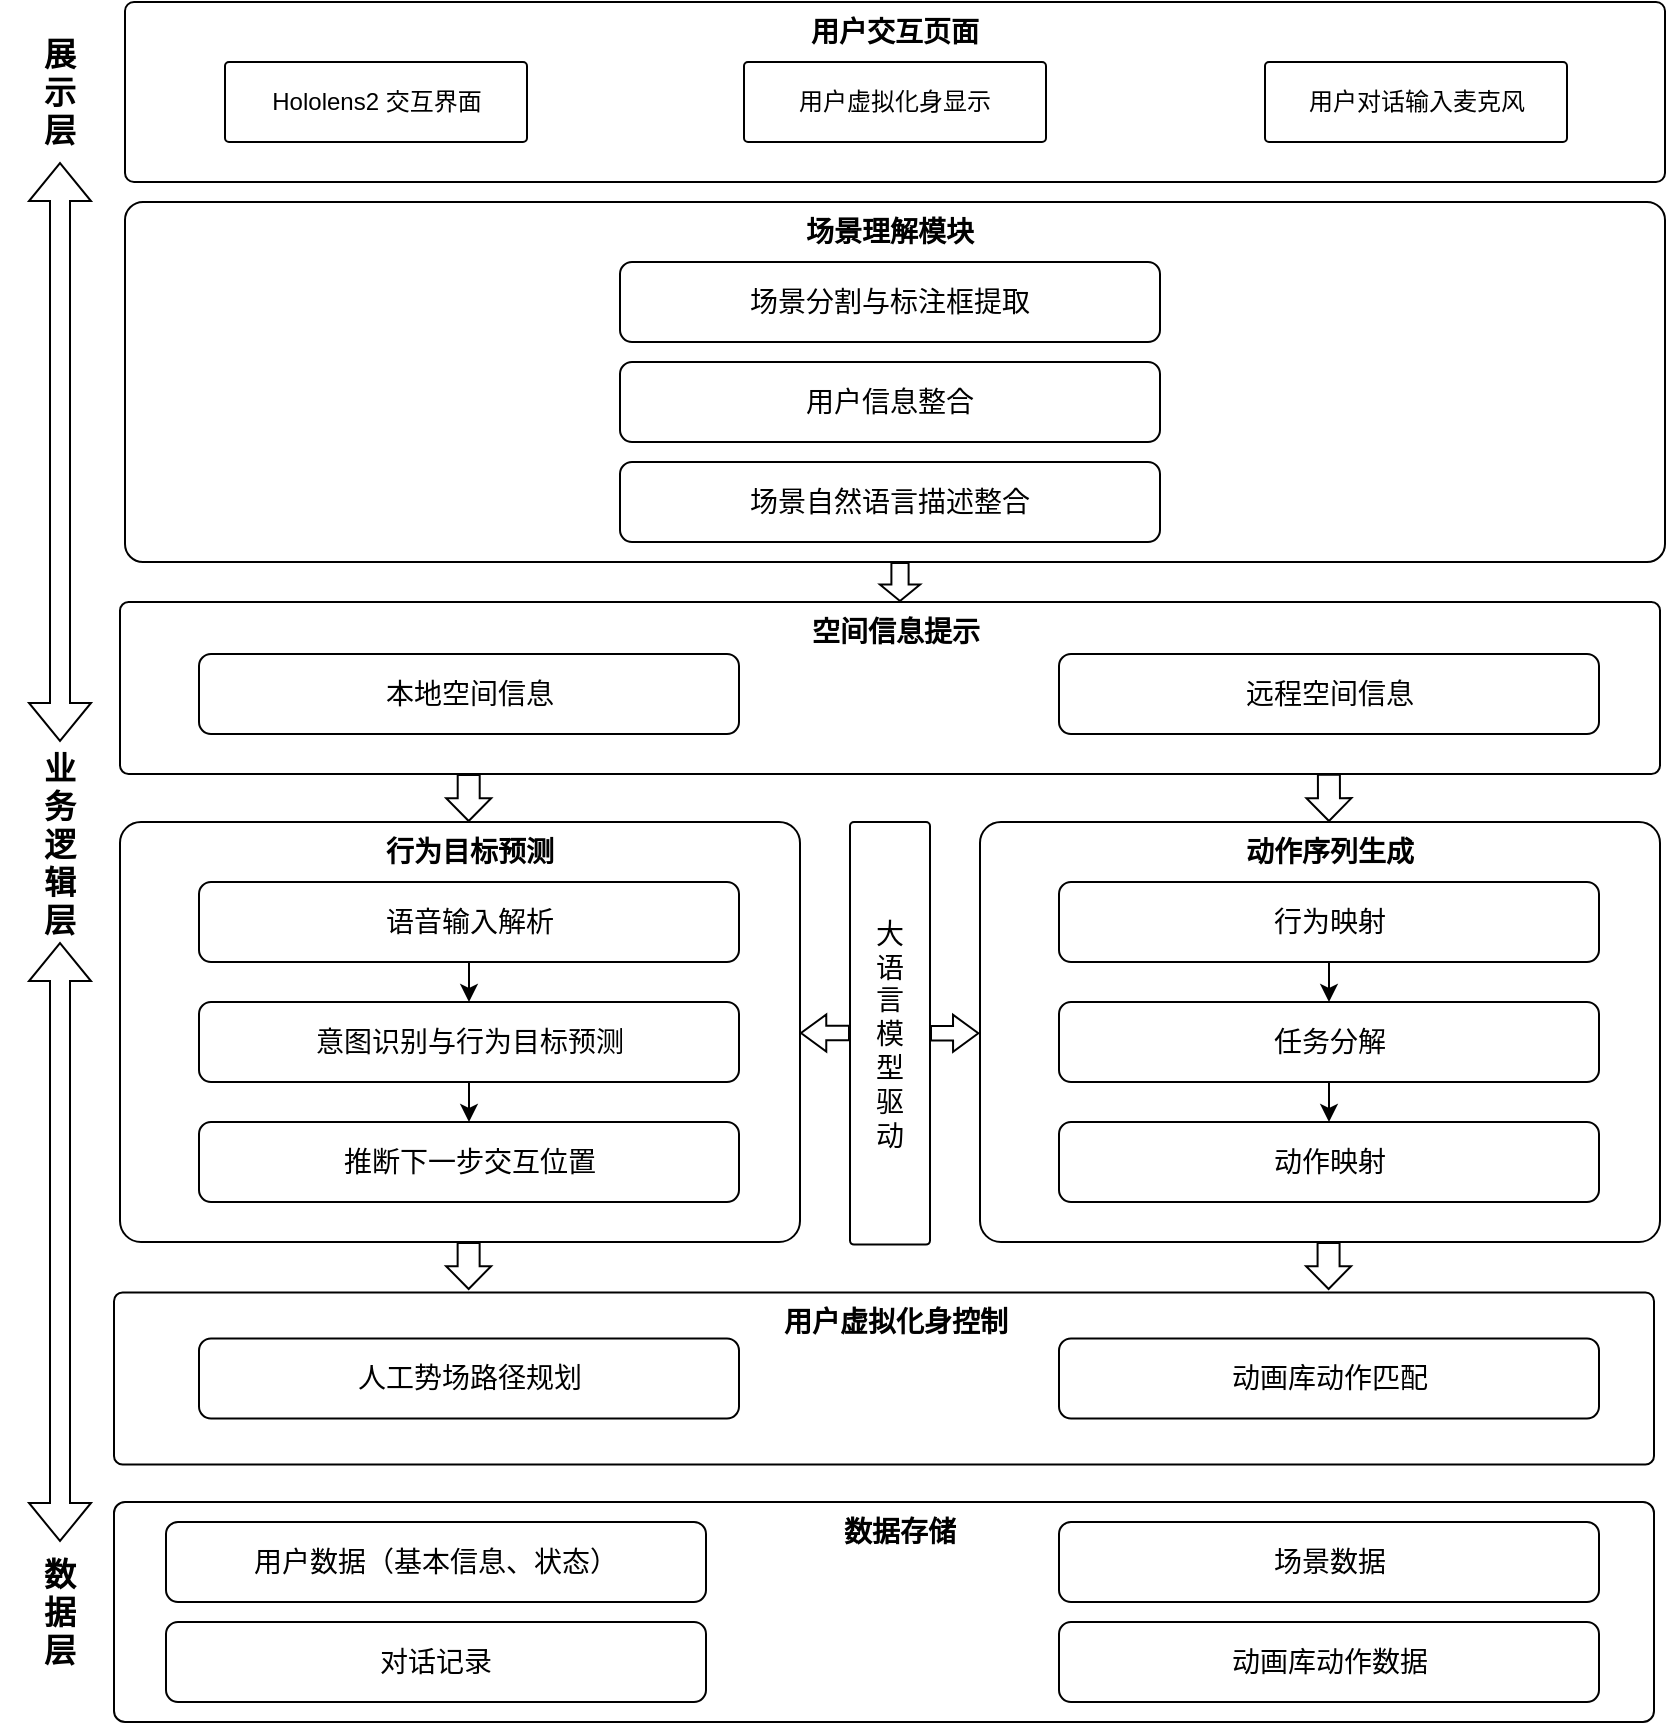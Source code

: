 <mxfile version="26.2.12">
  <diagram name="第 1 页" id="dgRIYfOYXSiigeoHj6j_">
    <mxGraphModel dx="2622" dy="2343" grid="1" gridSize="10" guides="1" tooltips="1" connect="1" arrows="1" fold="1" page="1" pageScale="1" pageWidth="827" pageHeight="1169" math="0" shadow="0">
      <root>
        <mxCell id="0" />
        <mxCell id="1" parent="0" />
        <mxCell id="qxzFnnzq1e7h_CvmnNy5-69" value="" style="rounded=1;whiteSpace=wrap;html=1;arcSize=5;" vertex="1" parent="1">
          <mxGeometry x="1020" y="600" width="340" height="210" as="geometry" />
        </mxCell>
        <mxCell id="qxzFnnzq1e7h_CvmnNy5-62" value="" style="rounded=1;whiteSpace=wrap;html=1;arcSize=5;" vertex="1" parent="1">
          <mxGeometry x="1020" y="490" width="770" height="86" as="geometry" />
        </mxCell>
        <mxCell id="qxzFnnzq1e7h_CvmnNy5-7" value="&lt;span style=&quot;font-size: 14px;&quot;&gt;大&lt;/span&gt;&lt;div&gt;&lt;span style=&quot;font-size: 14px;&quot;&gt;语&lt;/span&gt;&lt;/div&gt;&lt;div&gt;&lt;span style=&quot;font-size: 14px;&quot;&gt;言&lt;/span&gt;&lt;/div&gt;&lt;div&gt;&lt;span style=&quot;font-size: 14px;&quot;&gt;模&lt;/span&gt;&lt;/div&gt;&lt;div&gt;&lt;span style=&quot;font-size: 14px;&quot;&gt;型&lt;/span&gt;&lt;/div&gt;&lt;div&gt;&lt;span style=&quot;font-size: 14px;&quot;&gt;驱&lt;/span&gt;&lt;/div&gt;&lt;div&gt;&lt;span style=&quot;font-size: 14px;&quot;&gt;动&lt;/span&gt;&lt;/div&gt;" style="rounded=1;arcSize=5;whiteSpace=wrap;html=1;horizontal=1;" vertex="1" parent="1">
          <mxGeometry x="1385" y="600.0" width="40" height="211.31" as="geometry" />
        </mxCell>
        <mxCell id="qxzFnnzq1e7h_CvmnNy5-29" value="" style="rounded=1;arcSize=5;whiteSpace=wrap;html=1;fillColor=none;" vertex="1" parent="1">
          <mxGeometry x="1022.5" y="190" width="770" height="90" as="geometry" />
        </mxCell>
        <mxCell id="qxzFnnzq1e7h_CvmnNy5-30" value="&lt;b&gt;&lt;font style=&quot;font-size: 14px;&quot;&gt;用户交互页面&lt;/font&gt;&lt;/b&gt;" style="text;html=1;align=center;verticalAlign=middle;whiteSpace=wrap;rounded=0;" vertex="1" parent="1">
          <mxGeometry x="1350" y="190" width="115" height="30" as="geometry" />
        </mxCell>
        <mxCell id="qxzFnnzq1e7h_CvmnNy5-31" value="&lt;font face=&quot;Helvetica&quot;&gt;Hololens2 交互界面&lt;/font&gt;" style="rounded=1;arcSize=5;whiteSpace=wrap;html=1;fillColor=none;" vertex="1" parent="1">
          <mxGeometry x="1072.5" y="220" width="151" height="40" as="geometry" />
        </mxCell>
        <mxCell id="qxzFnnzq1e7h_CvmnNy5-32" value="用户虚拟化身显示" style="rounded=1;arcSize=5;whiteSpace=wrap;html=1;fillColor=none;" vertex="1" parent="1">
          <mxGeometry x="1332" y="220" width="151" height="40" as="geometry" />
        </mxCell>
        <mxCell id="qxzFnnzq1e7h_CvmnNy5-33" value="用户对话输入麦克风" style="rounded=1;arcSize=5;whiteSpace=wrap;html=1;fillColor=none;" vertex="1" parent="1">
          <mxGeometry x="1592.5" y="220" width="151" height="40" as="geometry" />
        </mxCell>
        <mxCell id="qxzFnnzq1e7h_CvmnNy5-53" value="" style="rounded=1;whiteSpace=wrap;html=1;arcSize=5;" vertex="1" parent="1">
          <mxGeometry x="1022.5" y="290" width="770" height="180" as="geometry" />
        </mxCell>
        <mxCell id="qxzFnnzq1e7h_CvmnNy5-54" value="&lt;font style=&quot;font-size: 14px;&quot;&gt;场景分割与标注框提取&lt;/font&gt;" style="rounded=1;whiteSpace=wrap;html=1;" vertex="1" parent="1">
          <mxGeometry x="1270" y="320" width="270" height="40" as="geometry" />
        </mxCell>
        <mxCell id="qxzFnnzq1e7h_CvmnNy5-55" value="&lt;font style=&quot;font-size: 14px;&quot;&gt;&lt;b&gt;场景理解模块&lt;/b&gt;&lt;/font&gt;" style="text;html=1;align=center;verticalAlign=middle;whiteSpace=wrap;rounded=0;" vertex="1" parent="1">
          <mxGeometry x="1345" y="290" width="120" height="30" as="geometry" />
        </mxCell>
        <mxCell id="qxzFnnzq1e7h_CvmnNy5-56" value="&lt;font style=&quot;font-size: 14px;&quot;&gt;用户信息整合&lt;/font&gt;" style="rounded=1;whiteSpace=wrap;html=1;" vertex="1" parent="1">
          <mxGeometry x="1270" y="370" width="270" height="40" as="geometry" />
        </mxCell>
        <mxCell id="qxzFnnzq1e7h_CvmnNy5-57" value="&lt;span style=&quot;font-size: 14px;&quot;&gt;场景自然语言描述整合&lt;/span&gt;" style="rounded=1;whiteSpace=wrap;html=1;" vertex="1" parent="1">
          <mxGeometry x="1270" y="420" width="270" height="40" as="geometry" />
        </mxCell>
        <mxCell id="qxzFnnzq1e7h_CvmnNy5-58" value="" style="shape=flexArrow;endArrow=classic;html=1;rounded=0;entryX=0.5;entryY=0;entryDx=0;entryDy=0;width=11;endSize=3.475;endWidth=10.5;exitX=0.785;exitY=0.998;exitDx=0;exitDy=0;exitPerimeter=0;" edge="1" parent="1" source="qxzFnnzq1e7h_CvmnNy5-62" target="qxzFnnzq1e7h_CvmnNy5-77">
          <mxGeometry width="50" height="50" relative="1" as="geometry">
            <mxPoint x="1624" y="576" as="sourcePoint" />
            <mxPoint x="1624.25" y="636" as="targetPoint" />
          </mxGeometry>
        </mxCell>
        <mxCell id="qxzFnnzq1e7h_CvmnNy5-60" value="&lt;font style=&quot;font-size: 14px;&quot;&gt;本地空间信息&lt;/font&gt;" style="rounded=1;whiteSpace=wrap;html=1;" vertex="1" parent="1">
          <mxGeometry x="1059.5" y="516" width="270" height="40" as="geometry" />
        </mxCell>
        <mxCell id="qxzFnnzq1e7h_CvmnNy5-61" value="&lt;font style=&quot;font-size: 14px;&quot;&gt;远程空间信息&lt;/font&gt;" style="rounded=1;whiteSpace=wrap;html=1;" vertex="1" parent="1">
          <mxGeometry x="1489.5" y="516" width="270" height="40" as="geometry" />
        </mxCell>
        <mxCell id="qxzFnnzq1e7h_CvmnNy5-63" value="&lt;span style=&quot;font-size: 14px;&quot;&gt;&lt;b&gt;空间信息提示&lt;/b&gt;&lt;/span&gt;" style="text;html=1;align=center;verticalAlign=middle;whiteSpace=wrap;rounded=0;" vertex="1" parent="1">
          <mxGeometry x="1347.5" y="490" width="120" height="30" as="geometry" />
        </mxCell>
        <mxCell id="qxzFnnzq1e7h_CvmnNy5-64" value="&lt;font style=&quot;font-size: 14px;&quot;&gt;语音输入解析&lt;/font&gt;" style="rounded=1;whiteSpace=wrap;html=1;" vertex="1" parent="1">
          <mxGeometry x="1059.5" y="630" width="270" height="40" as="geometry" />
        </mxCell>
        <mxCell id="qxzFnnzq1e7h_CvmnNy5-65" value="&lt;span style=&quot;font-size: 14px;&quot;&gt;意图识别与行为目标预测&lt;/span&gt;" style="rounded=1;whiteSpace=wrap;html=1;" vertex="1" parent="1">
          <mxGeometry x="1059.5" y="690" width="270" height="40" as="geometry" />
        </mxCell>
        <mxCell id="qxzFnnzq1e7h_CvmnNy5-66" value="&lt;span style=&quot;font-size: 14px;&quot;&gt;推断下一步交互位置&lt;/span&gt;" style="rounded=1;whiteSpace=wrap;html=1;" vertex="1" parent="1">
          <mxGeometry x="1059.5" y="750" width="270" height="40" as="geometry" />
        </mxCell>
        <mxCell id="qxzFnnzq1e7h_CvmnNy5-67" value="" style="endArrow=classic;html=1;rounded=0;exitX=0.5;exitY=1;exitDx=0;exitDy=0;entryX=0.5;entryY=0;entryDx=0;entryDy=0;" edge="1" parent="1" source="qxzFnnzq1e7h_CvmnNy5-64" target="qxzFnnzq1e7h_CvmnNy5-65">
          <mxGeometry width="50" height="50" relative="1" as="geometry">
            <mxPoint x="1160" y="740" as="sourcePoint" />
            <mxPoint x="1210" y="690" as="targetPoint" />
          </mxGeometry>
        </mxCell>
        <mxCell id="qxzFnnzq1e7h_CvmnNy5-68" value="" style="endArrow=classic;html=1;rounded=0;exitX=0.5;exitY=1;exitDx=0;exitDy=0;entryX=0.5;entryY=0;entryDx=0;entryDy=0;" edge="1" parent="1" source="qxzFnnzq1e7h_CvmnNy5-65" target="qxzFnnzq1e7h_CvmnNy5-66">
          <mxGeometry width="50" height="50" relative="1" as="geometry">
            <mxPoint x="1260" y="690" as="sourcePoint" />
            <mxPoint x="1310" y="640" as="targetPoint" />
          </mxGeometry>
        </mxCell>
        <mxCell id="qxzFnnzq1e7h_CvmnNy5-70" value="&lt;span style=&quot;font-size: 14px;&quot;&gt;&lt;b&gt;行为目标预测&lt;/b&gt;&lt;/span&gt;" style="text;html=1;align=center;verticalAlign=middle;whiteSpace=wrap;rounded=0;" vertex="1" parent="1">
          <mxGeometry x="1134.5" y="600" width="120" height="30" as="geometry" />
        </mxCell>
        <mxCell id="qxzFnnzq1e7h_CvmnNy5-71" value="" style="rounded=1;whiteSpace=wrap;html=1;arcSize=5;" vertex="1" parent="1">
          <mxGeometry x="1450" y="600" width="340" height="210" as="geometry" />
        </mxCell>
        <mxCell id="qxzFnnzq1e7h_CvmnNy5-72" value="&lt;font style=&quot;font-size: 14px;&quot;&gt;行为映射&lt;/font&gt;" style="rounded=1;whiteSpace=wrap;html=1;" vertex="1" parent="1">
          <mxGeometry x="1489.5" y="630" width="270" height="40" as="geometry" />
        </mxCell>
        <mxCell id="qxzFnnzq1e7h_CvmnNy5-73" value="&lt;span style=&quot;font-size: 14px;&quot;&gt;任务分解&lt;/span&gt;" style="rounded=1;whiteSpace=wrap;html=1;" vertex="1" parent="1">
          <mxGeometry x="1489.5" y="690" width="270" height="40" as="geometry" />
        </mxCell>
        <mxCell id="qxzFnnzq1e7h_CvmnNy5-74" value="&lt;span style=&quot;font-size: 14px;&quot;&gt;动作映射&lt;/span&gt;" style="rounded=1;whiteSpace=wrap;html=1;" vertex="1" parent="1">
          <mxGeometry x="1489.5" y="750" width="270" height="40" as="geometry" />
        </mxCell>
        <mxCell id="qxzFnnzq1e7h_CvmnNy5-75" value="" style="endArrow=classic;html=1;rounded=0;exitX=0.5;exitY=1;exitDx=0;exitDy=0;entryX=0.5;entryY=0;entryDx=0;entryDy=0;" edge="1" parent="1" source="qxzFnnzq1e7h_CvmnNy5-72" target="qxzFnnzq1e7h_CvmnNy5-73">
          <mxGeometry width="50" height="50" relative="1" as="geometry">
            <mxPoint x="1590" y="740" as="sourcePoint" />
            <mxPoint x="1640" y="690" as="targetPoint" />
          </mxGeometry>
        </mxCell>
        <mxCell id="qxzFnnzq1e7h_CvmnNy5-76" value="" style="endArrow=classic;html=1;rounded=0;exitX=0.5;exitY=1;exitDx=0;exitDy=0;entryX=0.5;entryY=0;entryDx=0;entryDy=0;" edge="1" parent="1" source="qxzFnnzq1e7h_CvmnNy5-73" target="qxzFnnzq1e7h_CvmnNy5-74">
          <mxGeometry width="50" height="50" relative="1" as="geometry">
            <mxPoint x="1690" y="690" as="sourcePoint" />
            <mxPoint x="1740" y="640" as="targetPoint" />
          </mxGeometry>
        </mxCell>
        <mxCell id="qxzFnnzq1e7h_CvmnNy5-77" value="&lt;span style=&quot;font-size: 14px;&quot;&gt;&lt;b&gt;动作序列生成&lt;/b&gt;&lt;/span&gt;" style="text;html=1;align=center;verticalAlign=middle;whiteSpace=wrap;rounded=0;" vertex="1" parent="1">
          <mxGeometry x="1564.5" y="600" width="120" height="30" as="geometry" />
        </mxCell>
        <mxCell id="qxzFnnzq1e7h_CvmnNy5-81" value="" style="shape=flexArrow;endArrow=classic;html=1;rounded=0;exitX=1;exitY=0.5;exitDx=0;exitDy=0;width=7.297;endSize=3.878;endWidth=10.19;entryX=-0.001;entryY=0.503;entryDx=0;entryDy=0;entryPerimeter=0;" edge="1" parent="1" source="qxzFnnzq1e7h_CvmnNy5-7" target="qxzFnnzq1e7h_CvmnNy5-71">
          <mxGeometry width="50" height="50" relative="1" as="geometry">
            <mxPoint x="1440.62" y="708.677" as="sourcePoint" />
            <mxPoint x="1450" y="705" as="targetPoint" />
          </mxGeometry>
        </mxCell>
        <mxCell id="qxzFnnzq1e7h_CvmnNy5-83" value="" style="shape=flexArrow;endArrow=classic;html=1;rounded=0;exitX=1;exitY=0.5;exitDx=0;exitDy=0;entryX=0;entryY=0.504;entryDx=0;entryDy=0;entryPerimeter=0;width=7.297;endSize=3.878;endWidth=10.19;" edge="1" parent="1">
          <mxGeometry width="50" height="50" relative="1" as="geometry">
            <mxPoint x="1385" y="705.52" as="sourcePoint" />
            <mxPoint x="1360" y="705.52" as="targetPoint" />
          </mxGeometry>
        </mxCell>
        <mxCell id="qxzFnnzq1e7h_CvmnNy5-84" value="" style="rounded=1;whiteSpace=wrap;html=1;arcSize=5;" vertex="1" parent="1">
          <mxGeometry x="1017" y="835.28" width="770" height="86" as="geometry" />
        </mxCell>
        <mxCell id="qxzFnnzq1e7h_CvmnNy5-85" value="&lt;span style=&quot;font-size: 14px;&quot;&gt;&lt;b&gt;用户虚拟化身控制&lt;/b&gt;&lt;/span&gt;" style="text;html=1;align=center;verticalAlign=middle;whiteSpace=wrap;rounded=0;" vertex="1" parent="1">
          <mxGeometry x="1347.5" y="835.28" width="120" height="30" as="geometry" />
        </mxCell>
        <mxCell id="qxzFnnzq1e7h_CvmnNy5-86" value="&lt;span style=&quot;font-size: 14px;&quot;&gt;人工势场路径规划&lt;/span&gt;" style="rounded=1;whiteSpace=wrap;html=1;" vertex="1" parent="1">
          <mxGeometry x="1059.5" y="858.28" width="270" height="40" as="geometry" />
        </mxCell>
        <mxCell id="qxzFnnzq1e7h_CvmnNy5-88" value="&lt;span style=&quot;font-size: 14px;&quot;&gt;动画库动作匹配&lt;/span&gt;" style="rounded=1;whiteSpace=wrap;html=1;" vertex="1" parent="1">
          <mxGeometry x="1489.5" y="858.28" width="270" height="40" as="geometry" />
        </mxCell>
        <mxCell id="qxzFnnzq1e7h_CvmnNy5-91" value="" style="shape=flexArrow;endArrow=classic;html=1;rounded=0;entryX=0.5;entryY=0;entryDx=0;entryDy=0;width=11;endSize=3.475;endWidth=10.5;" edge="1" parent="1">
          <mxGeometry width="50" height="50" relative="1" as="geometry">
            <mxPoint x="1194.35" y="576" as="sourcePoint" />
            <mxPoint x="1194.35" y="600" as="targetPoint" />
          </mxGeometry>
        </mxCell>
        <mxCell id="qxzFnnzq1e7h_CvmnNy5-95" value="" style="shape=flexArrow;endArrow=classic;html=1;rounded=0;width=8.6;endSize=2.422;endWidth=10.5;" edge="1" parent="1">
          <mxGeometry width="50" height="50" relative="1" as="geometry">
            <mxPoint x="1410" y="470" as="sourcePoint" />
            <mxPoint x="1410" y="490" as="targetPoint" />
          </mxGeometry>
        </mxCell>
        <mxCell id="qxzFnnzq1e7h_CvmnNy5-96" value="" style="shape=flexArrow;endArrow=classic;html=1;rounded=0;entryX=0.5;entryY=0;entryDx=0;entryDy=0;width=11;endSize=3.475;endWidth=10.5;" edge="1" parent="1">
          <mxGeometry width="50" height="50" relative="1" as="geometry">
            <mxPoint x="1194.32" y="810" as="sourcePoint" />
            <mxPoint x="1194.32" y="834" as="targetPoint" />
          </mxGeometry>
        </mxCell>
        <mxCell id="qxzFnnzq1e7h_CvmnNy5-97" value="" style="shape=flexArrow;endArrow=classic;html=1;rounded=0;entryX=0.5;entryY=0;entryDx=0;entryDy=0;width=11;endSize=3.475;endWidth=10.5;" edge="1" parent="1">
          <mxGeometry width="50" height="50" relative="1" as="geometry">
            <mxPoint x="1624.29" y="810" as="sourcePoint" />
            <mxPoint x="1624.29" y="834" as="targetPoint" />
          </mxGeometry>
        </mxCell>
        <mxCell id="qxzFnnzq1e7h_CvmnNy5-98" value="" style="rounded=1;arcSize=5;whiteSpace=wrap;html=1;fillColor=none;" vertex="1" parent="1">
          <mxGeometry x="1017" y="940" width="770" height="110" as="geometry" />
        </mxCell>
        <mxCell id="qxzFnnzq1e7h_CvmnNy5-99" value="&lt;span style=&quot;font-size: 14px;&quot;&gt;用户数据（基本信息、状态）&lt;/span&gt;" style="rounded=1;whiteSpace=wrap;html=1;" vertex="1" parent="1">
          <mxGeometry x="1043" y="950" width="270" height="40" as="geometry" />
        </mxCell>
        <mxCell id="qxzFnnzq1e7h_CvmnNy5-100" value="&lt;span style=&quot;font-size: 14px;&quot;&gt;对话记录&lt;/span&gt;" style="rounded=1;whiteSpace=wrap;html=1;" vertex="1" parent="1">
          <mxGeometry x="1043" y="1000" width="270" height="40" as="geometry" />
        </mxCell>
        <mxCell id="qxzFnnzq1e7h_CvmnNy5-101" value="&lt;span style=&quot;font-size: 14px;&quot;&gt;场景数据&lt;/span&gt;" style="rounded=1;whiteSpace=wrap;html=1;" vertex="1" parent="1">
          <mxGeometry x="1489.5" y="950" width="270" height="40" as="geometry" />
        </mxCell>
        <mxCell id="qxzFnnzq1e7h_CvmnNy5-102" value="&lt;span style=&quot;font-size: 14px;&quot;&gt;动画库动作数据&lt;/span&gt;" style="rounded=1;whiteSpace=wrap;html=1;" vertex="1" parent="1">
          <mxGeometry x="1489.5" y="1000" width="270" height="40" as="geometry" />
        </mxCell>
        <mxCell id="qxzFnnzq1e7h_CvmnNy5-103" value="&lt;span style=&quot;font-size: 14px;&quot;&gt;&lt;b&gt;数据存储&lt;/b&gt;&lt;/span&gt;" style="text;html=1;align=center;verticalAlign=middle;whiteSpace=wrap;rounded=0;" vertex="1" parent="1">
          <mxGeometry x="1350" y="940" width="120" height="30" as="geometry" />
        </mxCell>
        <mxCell id="qxzFnnzq1e7h_CvmnNy5-104" value="&lt;font style=&quot;font-size: 16px;&quot;&gt;&lt;b style=&quot;&quot;&gt;展&lt;/b&gt;&lt;/font&gt;&lt;div&gt;&lt;font style=&quot;font-size: 16px;&quot;&gt;&lt;b&gt;示&lt;/b&gt;&lt;/font&gt;&lt;/div&gt;&lt;div&gt;&lt;font style=&quot;font-size: 16px;&quot;&gt;&lt;b style=&quot;&quot;&gt;层&lt;/b&gt;&lt;/font&gt;&lt;/div&gt;" style="text;html=1;align=center;verticalAlign=middle;whiteSpace=wrap;rounded=0;" vertex="1" parent="1">
          <mxGeometry x="960" y="200" width="60" height="70" as="geometry" />
        </mxCell>
        <mxCell id="qxzFnnzq1e7h_CvmnNy5-105" value="&lt;b style=&quot;&quot;&gt;&lt;font style=&quot;font-size: 16px;&quot;&gt;数&lt;/font&gt;&lt;/b&gt;&lt;div&gt;&lt;b&gt;&lt;font style=&quot;font-size: 16px;&quot;&gt;据&lt;/font&gt;&lt;/b&gt;&lt;/div&gt;&lt;div&gt;&lt;b style=&quot;&quot;&gt;&lt;font style=&quot;font-size: 16px;&quot;&gt;层&lt;/font&gt;&lt;/b&gt;&lt;/div&gt;" style="text;html=1;align=center;verticalAlign=middle;whiteSpace=wrap;rounded=0;" vertex="1" parent="1">
          <mxGeometry x="960" y="960" width="60" height="70" as="geometry" />
        </mxCell>
        <mxCell id="qxzFnnzq1e7h_CvmnNy5-106" value="&lt;b style=&quot;&quot;&gt;&lt;font style=&quot;font-size: 16px;&quot;&gt;业&lt;/font&gt;&lt;/b&gt;&lt;div&gt;&lt;b&gt;&lt;font style=&quot;font-size: 16px;&quot;&gt;务&lt;/font&gt;&lt;/b&gt;&lt;/div&gt;&lt;div&gt;&lt;b&gt;&lt;font style=&quot;font-size: 16px;&quot;&gt;逻&lt;/font&gt;&lt;/b&gt;&lt;/div&gt;&lt;div&gt;&lt;b&gt;&lt;font style=&quot;font-size: 16px;&quot;&gt;辑&lt;/font&gt;&lt;/b&gt;&lt;/div&gt;&lt;div&gt;&lt;b style=&quot;&quot;&gt;&lt;font style=&quot;font-size: 16px;&quot;&gt;层&lt;/font&gt;&lt;/b&gt;&lt;/div&gt;" style="text;html=1;align=center;verticalAlign=middle;whiteSpace=wrap;rounded=0;" vertex="1" parent="1">
          <mxGeometry x="960" y="576" width="60" height="70" as="geometry" />
        </mxCell>
        <mxCell id="qxzFnnzq1e7h_CvmnNy5-107" value="" style="shape=flexArrow;endArrow=classic;startArrow=classic;html=1;rounded=0;entryX=0.5;entryY=1;entryDx=0;entryDy=0;" edge="1" parent="1" target="qxzFnnzq1e7h_CvmnNy5-104">
          <mxGeometry width="100" height="100" relative="1" as="geometry">
            <mxPoint x="990" y="560" as="sourcePoint" />
            <mxPoint x="994" y="280" as="targetPoint" />
          </mxGeometry>
        </mxCell>
        <mxCell id="qxzFnnzq1e7h_CvmnNy5-109" value="" style="shape=flexArrow;endArrow=classic;startArrow=classic;html=1;rounded=0;" edge="1" parent="1">
          <mxGeometry width="100" height="100" relative="1" as="geometry">
            <mxPoint x="990" y="960" as="sourcePoint" />
            <mxPoint x="990" y="660" as="targetPoint" />
          </mxGeometry>
        </mxCell>
      </root>
    </mxGraphModel>
  </diagram>
</mxfile>
